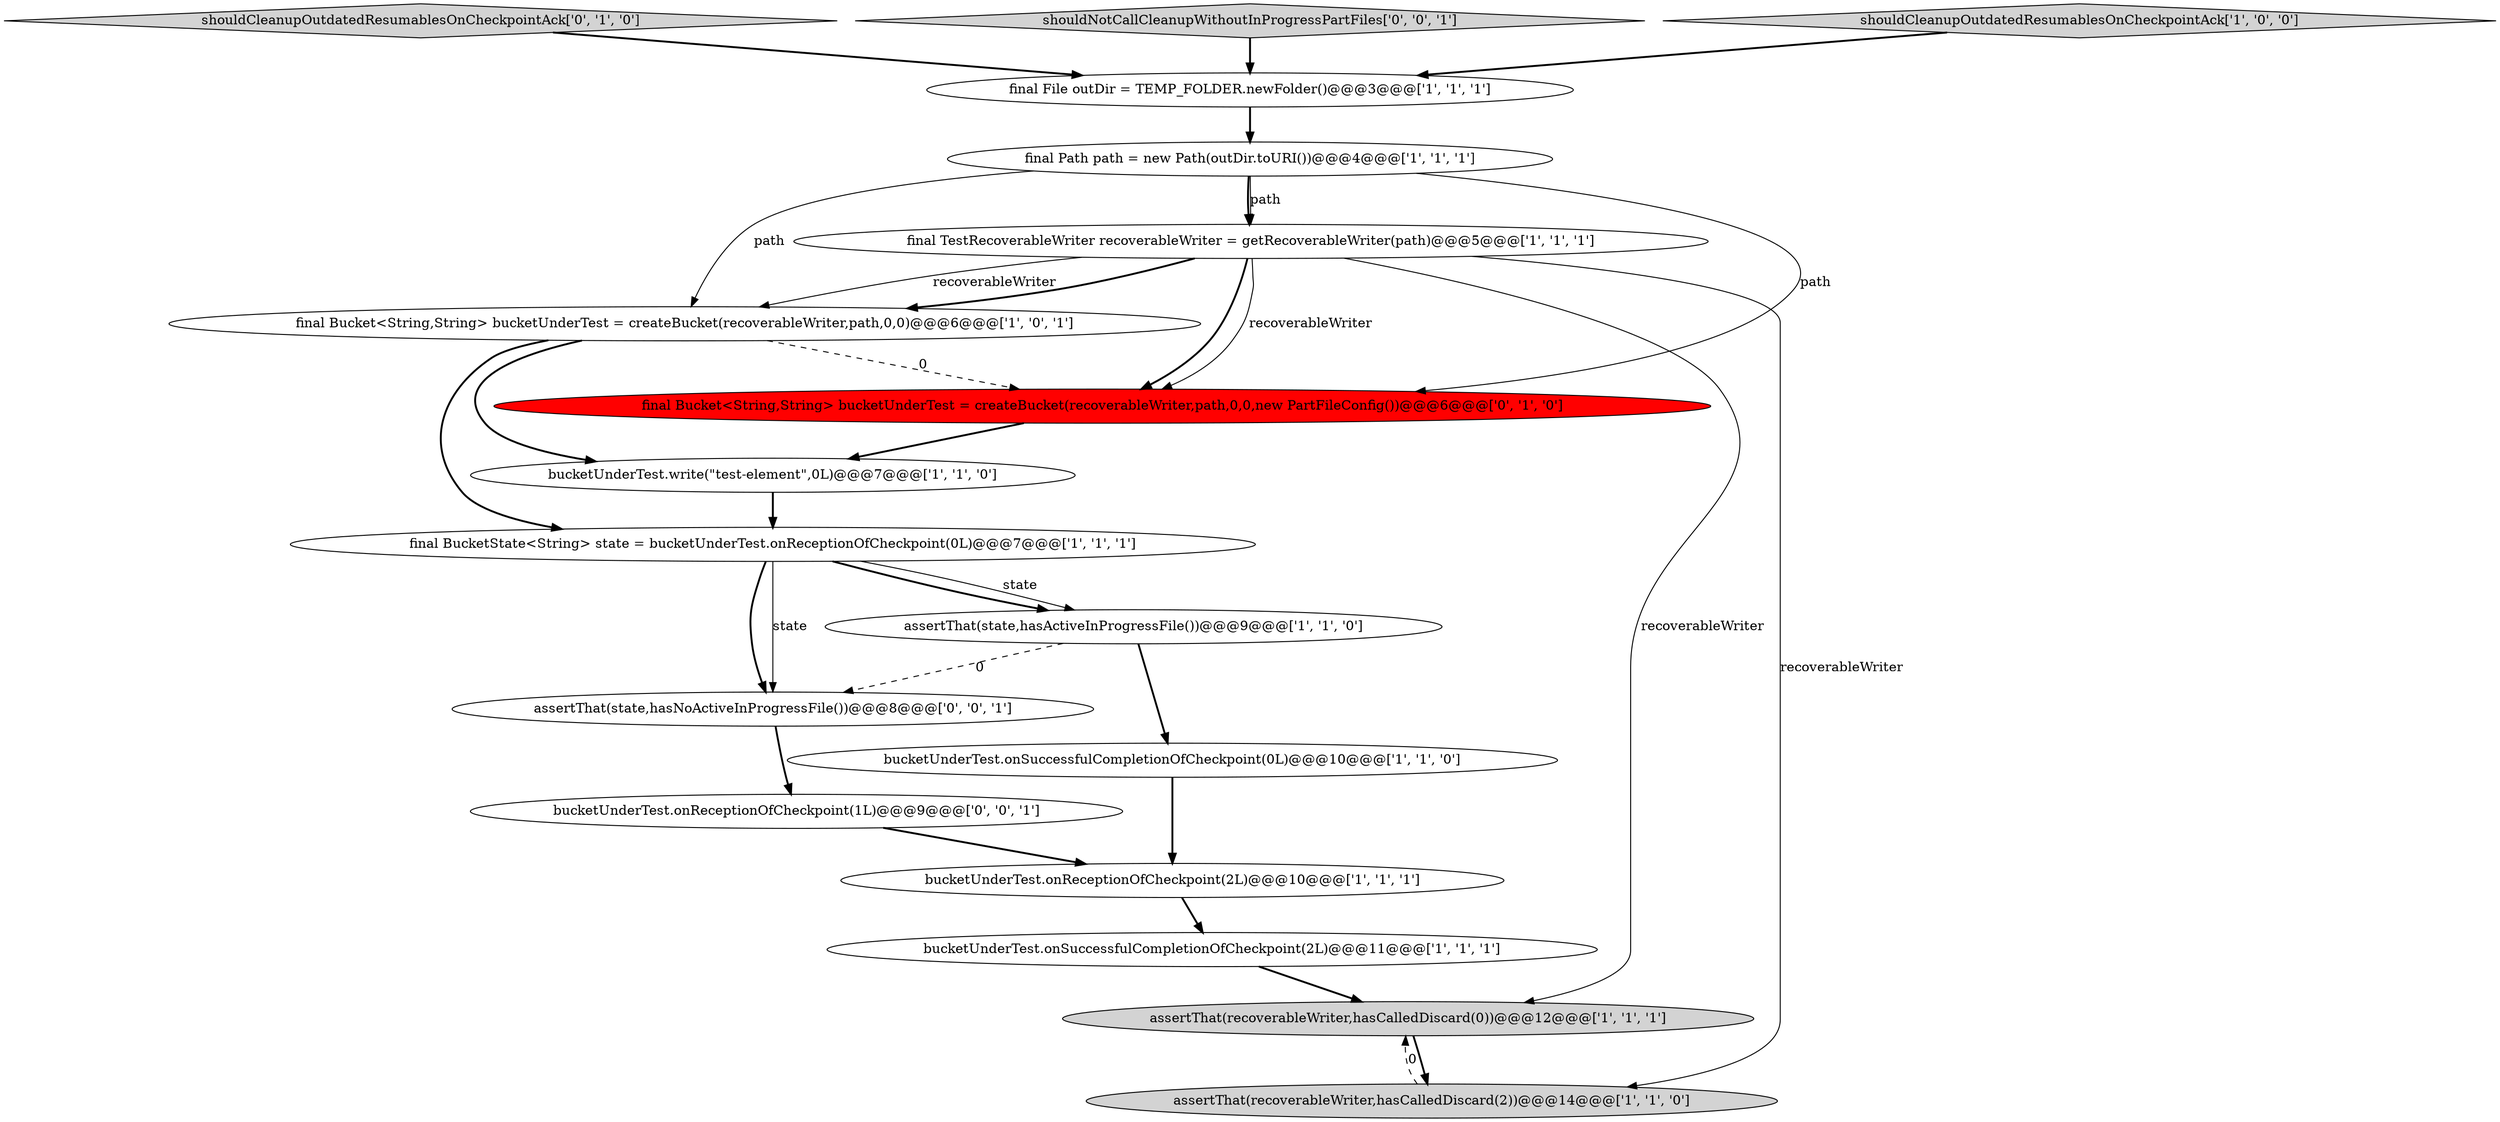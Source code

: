 digraph {
0 [style = filled, label = "bucketUnderTest.onSuccessfulCompletionOfCheckpoint(0L)@@@10@@@['1', '1', '0']", fillcolor = white, shape = ellipse image = "AAA0AAABBB1BBB"];
13 [style = filled, label = "shouldCleanupOutdatedResumablesOnCheckpointAck['0', '1', '0']", fillcolor = lightgray, shape = diamond image = "AAA0AAABBB2BBB"];
4 [style = filled, label = "bucketUnderTest.write(\"test-element\",0L)@@@7@@@['1', '1', '0']", fillcolor = white, shape = ellipse image = "AAA0AAABBB1BBB"];
9 [style = filled, label = "assertThat(recoverableWriter,hasCalledDiscard(2))@@@14@@@['1', '1', '0']", fillcolor = lightgray, shape = ellipse image = "AAA0AAABBB1BBB"];
16 [style = filled, label = "shouldNotCallCleanupWithoutInProgressPartFiles['0', '0', '1']", fillcolor = lightgray, shape = diamond image = "AAA0AAABBB3BBB"];
6 [style = filled, label = "assertThat(state,hasActiveInProgressFile())@@@9@@@['1', '1', '0']", fillcolor = white, shape = ellipse image = "AAA0AAABBB1BBB"];
12 [style = filled, label = "final BucketState<String> state = bucketUnderTest.onReceptionOfCheckpoint(0L)@@@7@@@['1', '1', '1']", fillcolor = white, shape = ellipse image = "AAA0AAABBB1BBB"];
2 [style = filled, label = "assertThat(recoverableWriter,hasCalledDiscard(0))@@@12@@@['1', '1', '1']", fillcolor = lightgray, shape = ellipse image = "AAA0AAABBB1BBB"];
7 [style = filled, label = "final File outDir = TEMP_FOLDER.newFolder()@@@3@@@['1', '1', '1']", fillcolor = white, shape = ellipse image = "AAA0AAABBB1BBB"];
15 [style = filled, label = "assertThat(state,hasNoActiveInProgressFile())@@@8@@@['0', '0', '1']", fillcolor = white, shape = ellipse image = "AAA0AAABBB3BBB"];
14 [style = filled, label = "final Bucket<String,String> bucketUnderTest = createBucket(recoverableWriter,path,0,0,new PartFileConfig())@@@6@@@['0', '1', '0']", fillcolor = red, shape = ellipse image = "AAA1AAABBB2BBB"];
3 [style = filled, label = "bucketUnderTest.onSuccessfulCompletionOfCheckpoint(2L)@@@11@@@['1', '1', '1']", fillcolor = white, shape = ellipse image = "AAA0AAABBB1BBB"];
10 [style = filled, label = "shouldCleanupOutdatedResumablesOnCheckpointAck['1', '0', '0']", fillcolor = lightgray, shape = diamond image = "AAA0AAABBB1BBB"];
11 [style = filled, label = "final Bucket<String,String> bucketUnderTest = createBucket(recoverableWriter,path,0,0)@@@6@@@['1', '0', '1']", fillcolor = white, shape = ellipse image = "AAA0AAABBB1BBB"];
1 [style = filled, label = "final Path path = new Path(outDir.toURI())@@@4@@@['1', '1', '1']", fillcolor = white, shape = ellipse image = "AAA0AAABBB1BBB"];
17 [style = filled, label = "bucketUnderTest.onReceptionOfCheckpoint(1L)@@@9@@@['0', '0', '1']", fillcolor = white, shape = ellipse image = "AAA0AAABBB3BBB"];
5 [style = filled, label = "bucketUnderTest.onReceptionOfCheckpoint(2L)@@@10@@@['1', '1', '1']", fillcolor = white, shape = ellipse image = "AAA0AAABBB1BBB"];
8 [style = filled, label = "final TestRecoverableWriter recoverableWriter = getRecoverableWriter(path)@@@5@@@['1', '1', '1']", fillcolor = white, shape = ellipse image = "AAA0AAABBB1BBB"];
5->3 [style = bold, label=""];
17->5 [style = bold, label=""];
7->1 [style = bold, label=""];
1->8 [style = bold, label=""];
8->11 [style = solid, label="recoverableWriter"];
1->11 [style = solid, label="path"];
11->4 [style = bold, label=""];
12->15 [style = bold, label=""];
16->7 [style = bold, label=""];
8->14 [style = bold, label=""];
11->12 [style = bold, label=""];
6->0 [style = bold, label=""];
2->9 [style = bold, label=""];
12->6 [style = bold, label=""];
1->8 [style = solid, label="path"];
10->7 [style = bold, label=""];
12->6 [style = solid, label="state"];
9->2 [style = dashed, label="0"];
1->14 [style = solid, label="path"];
15->17 [style = bold, label=""];
3->2 [style = bold, label=""];
6->15 [style = dashed, label="0"];
13->7 [style = bold, label=""];
11->14 [style = dashed, label="0"];
4->12 [style = bold, label=""];
8->2 [style = solid, label="recoverableWriter"];
8->14 [style = solid, label="recoverableWriter"];
8->11 [style = bold, label=""];
8->9 [style = solid, label="recoverableWriter"];
12->15 [style = solid, label="state"];
0->5 [style = bold, label=""];
14->4 [style = bold, label=""];
}
